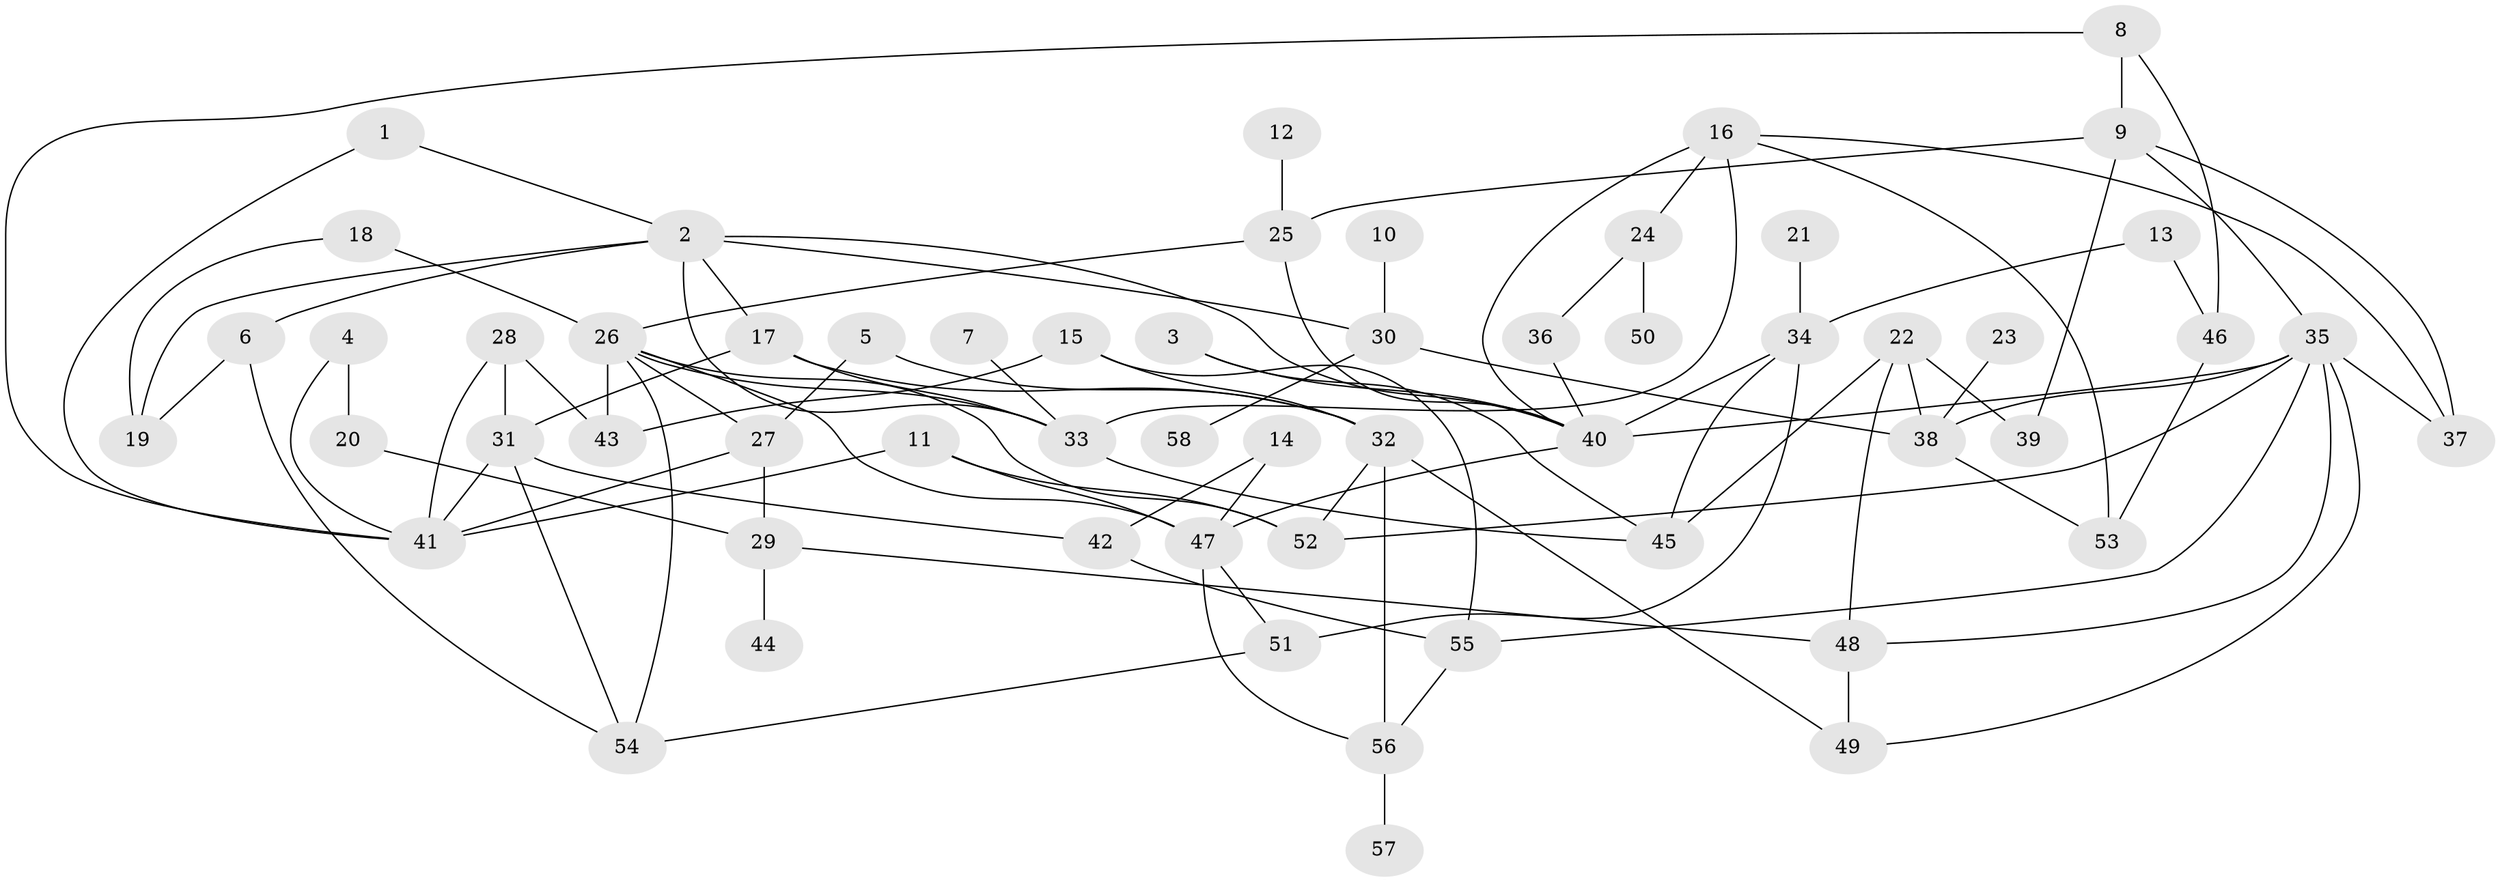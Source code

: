 // original degree distribution, {4: 0.08620689655172414, 2: 0.3103448275862069, 6: 0.02586206896551724, 5: 0.11206896551724138, 8: 0.008620689655172414, 3: 0.2672413793103448, 1: 0.1896551724137931}
// Generated by graph-tools (version 1.1) at 2025/49/03/09/25 03:49:24]
// undirected, 58 vertices, 100 edges
graph export_dot {
graph [start="1"]
  node [color=gray90,style=filled];
  1;
  2;
  3;
  4;
  5;
  6;
  7;
  8;
  9;
  10;
  11;
  12;
  13;
  14;
  15;
  16;
  17;
  18;
  19;
  20;
  21;
  22;
  23;
  24;
  25;
  26;
  27;
  28;
  29;
  30;
  31;
  32;
  33;
  34;
  35;
  36;
  37;
  38;
  39;
  40;
  41;
  42;
  43;
  44;
  45;
  46;
  47;
  48;
  49;
  50;
  51;
  52;
  53;
  54;
  55;
  56;
  57;
  58;
  1 -- 2 [weight=1.0];
  1 -- 41 [weight=1.0];
  2 -- 6 [weight=1.0];
  2 -- 17 [weight=1.0];
  2 -- 19 [weight=1.0];
  2 -- 30 [weight=1.0];
  2 -- 33 [weight=1.0];
  2 -- 40 [weight=1.0];
  3 -- 40 [weight=1.0];
  3 -- 45 [weight=1.0];
  4 -- 20 [weight=1.0];
  4 -- 41 [weight=1.0];
  5 -- 27 [weight=1.0];
  5 -- 32 [weight=1.0];
  6 -- 19 [weight=1.0];
  6 -- 54 [weight=1.0];
  7 -- 33 [weight=1.0];
  8 -- 9 [weight=1.0];
  8 -- 41 [weight=1.0];
  8 -- 46 [weight=1.0];
  9 -- 25 [weight=1.0];
  9 -- 35 [weight=1.0];
  9 -- 37 [weight=1.0];
  9 -- 39 [weight=1.0];
  10 -- 30 [weight=1.0];
  11 -- 41 [weight=1.0];
  11 -- 47 [weight=1.0];
  11 -- 52 [weight=1.0];
  12 -- 25 [weight=1.0];
  13 -- 34 [weight=1.0];
  13 -- 46 [weight=1.0];
  14 -- 42 [weight=1.0];
  14 -- 47 [weight=1.0];
  15 -- 32 [weight=1.0];
  15 -- 43 [weight=1.0];
  15 -- 55 [weight=1.0];
  16 -- 24 [weight=1.0];
  16 -- 33 [weight=1.0];
  16 -- 37 [weight=1.0];
  16 -- 40 [weight=1.0];
  16 -- 53 [weight=1.0];
  17 -- 31 [weight=1.0];
  17 -- 32 [weight=1.0];
  17 -- 33 [weight=1.0];
  18 -- 19 [weight=1.0];
  18 -- 26 [weight=1.0];
  20 -- 29 [weight=1.0];
  21 -- 34 [weight=1.0];
  22 -- 38 [weight=1.0];
  22 -- 39 [weight=1.0];
  22 -- 45 [weight=1.0];
  22 -- 48 [weight=1.0];
  23 -- 38 [weight=1.0];
  24 -- 36 [weight=1.0];
  24 -- 50 [weight=1.0];
  25 -- 26 [weight=1.0];
  25 -- 40 [weight=1.0];
  26 -- 27 [weight=1.0];
  26 -- 33 [weight=1.0];
  26 -- 43 [weight=1.0];
  26 -- 47 [weight=1.0];
  26 -- 52 [weight=1.0];
  26 -- 54 [weight=1.0];
  27 -- 29 [weight=1.0];
  27 -- 41 [weight=1.0];
  28 -- 31 [weight=1.0];
  28 -- 41 [weight=1.0];
  28 -- 43 [weight=1.0];
  29 -- 44 [weight=1.0];
  29 -- 48 [weight=1.0];
  30 -- 38 [weight=1.0];
  30 -- 58 [weight=1.0];
  31 -- 41 [weight=1.0];
  31 -- 42 [weight=1.0];
  31 -- 54 [weight=1.0];
  32 -- 49 [weight=1.0];
  32 -- 52 [weight=1.0];
  32 -- 56 [weight=1.0];
  33 -- 45 [weight=1.0];
  34 -- 40 [weight=1.0];
  34 -- 45 [weight=1.0];
  34 -- 51 [weight=1.0];
  35 -- 37 [weight=1.0];
  35 -- 38 [weight=1.0];
  35 -- 40 [weight=1.0];
  35 -- 48 [weight=1.0];
  35 -- 49 [weight=1.0];
  35 -- 52 [weight=1.0];
  35 -- 55 [weight=1.0];
  36 -- 40 [weight=1.0];
  38 -- 53 [weight=1.0];
  40 -- 47 [weight=1.0];
  42 -- 55 [weight=1.0];
  46 -- 53 [weight=1.0];
  47 -- 51 [weight=1.0];
  47 -- 56 [weight=1.0];
  48 -- 49 [weight=1.0];
  51 -- 54 [weight=1.0];
  55 -- 56 [weight=1.0];
  56 -- 57 [weight=1.0];
}
